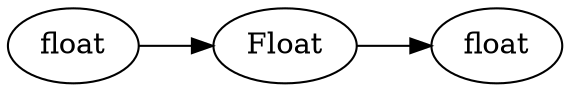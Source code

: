 digraph "float" {
rankdir = LR
74
74 -> 75
75 -> 76

74 [label="float",comment="name: \"float\", typeName: \"\", id: 74, branchId: 0, recurseId: -1, attributes: 0, notes: \"\""];
75 [label="Float",comment="name: \"Float\", typeName: \"\", id: 75, branchId: 0, recurseId: -1, attributes: 0, notes: \"\""];
76 [label="float",comment="name: \"float\", typeName: \"\", id: 76, branchId: 0, recurseId: -1, attributes: 512, notes: \"\""];
{ rank = max;76}

}
